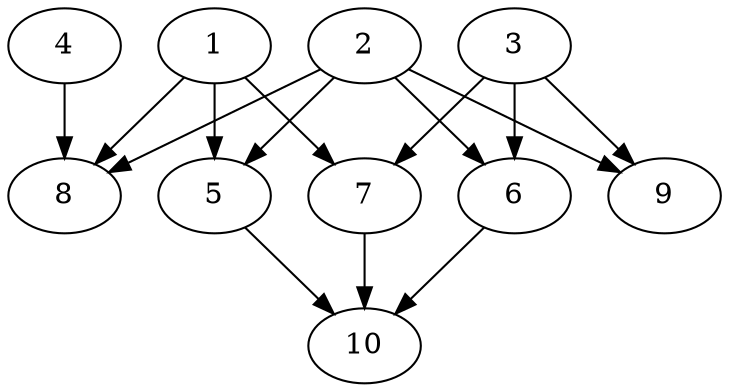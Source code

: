 // DAG automatically generated by daggen at Thu Oct  3 13:58:05 2019
// ./daggen --dot -n 10 --ccr 0.3 --fat 0.7 --regular 0.9 --density 0.6 --mindata 5242880 --maxdata 52428800 
digraph G {
  1 [size="95696213", alpha="0.03", expect_size="28708864"] 
  1 -> 5 [size ="28708864"]
  1 -> 7 [size ="28708864"]
  1 -> 8 [size ="28708864"]
  2 [size="122477227", alpha="0.11", expect_size="36743168"] 
  2 -> 5 [size ="36743168"]
  2 -> 6 [size ="36743168"]
  2 -> 8 [size ="36743168"]
  2 -> 9 [size ="36743168"]
  3 [size="96218453", alpha="0.00", expect_size="28865536"] 
  3 -> 6 [size ="28865536"]
  3 -> 7 [size ="28865536"]
  3 -> 9 [size ="28865536"]
  4 [size="39680000", alpha="0.07", expect_size="11904000"] 
  4 -> 8 [size ="11904000"]
  5 [size="167799467", alpha="0.11", expect_size="50339840"] 
  5 -> 10 [size ="50339840"]
  6 [size="81199787", alpha="0.05", expect_size="24359936"] 
  6 -> 10 [size ="24359936"]
  7 [size="135512747", alpha="0.00", expect_size="40653824"] 
  7 -> 10 [size ="40653824"]
  8 [size="19234133", alpha="0.03", expect_size="5770240"] 
  9 [size="24971947", alpha="0.11", expect_size="7491584"] 
  10 [size="101263360", alpha="0.03", expect_size="30379008"] 
}
